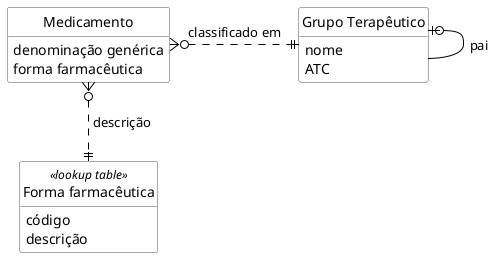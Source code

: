 @startuml dados

hide circle
hide methods
hide empty members

skinparam class {
    BackgroundColor White
    ArrowColor Black
    BorderColor #505050
}

entity "Grupo Terapêutico" as GT {
    nome
    ATC
}

entity Medicamento {
    denominação genérica
    forma farmacêutica
}

entity "Forma farmacêutica" as FF <<lookup table>> {
    código
    descrição
}

GT |o-- GT : pai
Medicamento }o.right.|| GT : classificado em
Medicamento }o..|| FF : " descrição"

@enduml